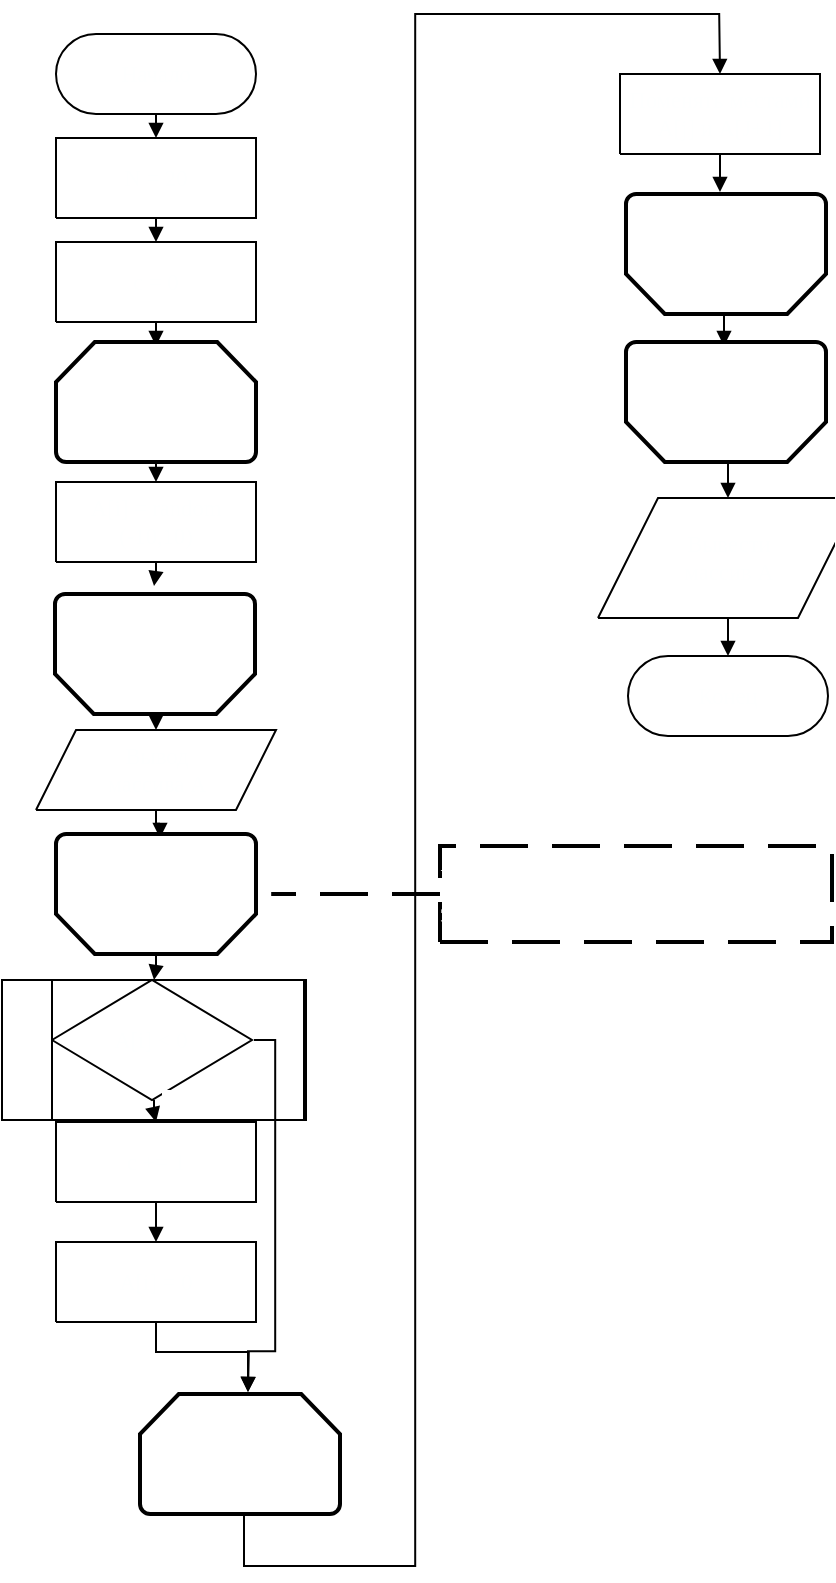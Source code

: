 <mxfile version="22.1.11" type="device">
  <diagram name="Страница-1" id="Page-1">
    <mxGraphModel dx="1050" dy="629" grid="1" gridSize="10" guides="1" tooltips="1" connect="1" arrows="1" fold="1" page="1" pageScale="1" pageWidth="827" pageHeight="1169" math="0" shadow="0">
      <root>
        <mxCell id="0" />
        <mxCell id="1" parent="0" />
        <UserObject label="&lt;div style=&quot;font-size: 1px&quot;&gt;&lt;font style=&quot;font-size:11.29px;font-family:Calibri;color:#feffff;direction:ltr;letter-spacing:0px;line-height:120%;opacity:1&quot;&gt;Начало&lt;br/&gt;&lt;/font&gt;&lt;/div&gt;" tags="Блок-схема" id="2">
          <mxCell style="verticalAlign=middle;align=center;overflow=width;vsdxID=1;shape=stencil(tVLLDsIgEPwajiQIMfFe638Qu22JCM2Ctv69kK0Rm9qDibeZndkXC1NV6PUATIoQ0V9gNE3smToyKY3rAU1MiKmaqar1CB36m2uIDzo7M7r6e64wUZ4UOUWKB9GdIH4irzWu8B42vRrPScNFXZzN+5mvl3qJXE8mcPRRR+Pdh2Y1dsBTE95a3c0TkBRGgKEIb6wg1/r+ssCXd/vLCgm8z9caa+n6pb48dwrRV1H1Ew==);spacingTop=-1;spacingBottom=-1;spacingLeft=-1;spacingRight=-1;points=[[0.5,1,0],[0.5,0,0],[0,0.5,0],[1,0.5,0]];labelBackgroundColor=none;rounded=0;html=1;whiteSpace=wrap;" parent="1" vertex="1">
            <mxGeometry x="138" y="40" width="100" height="40" as="geometry" />
          </mxCell>
        </UserObject>
        <UserObject label="&lt;div style=&quot;font-size: 1px&quot;&gt;&lt;font style=&quot;font-size:11.29px;font-family:Calibri;color:#feffff;direction:ltr;letter-spacing:0px;line-height:120%;opacity:1&quot;&gt;N = 20&lt;br/&gt;&lt;/font&gt;&lt;/div&gt;" tags="Блок-схема" id="3">
          <mxCell style="verticalAlign=middle;align=center;overflow=width;vsdxID=2;shape=stencil(nZBLDoAgDERP0z3SIyjew0SURgSD+Lu9kMZoXLhwN9O+tukAlrNpJg1SzDH4QW/URgNYgZTkjA4UkwJUgGXng+6DX1zLfmoymdXo17xh5zmRJ6Q42BWCfc2oJfdAr+Yv+AP9Cb7OJ3H/2JG1HNGz/84klThPVCc=);spacingTop=-1;spacingBottom=-1;spacingLeft=-1;spacingRight=-1;points=[[0,0.5,0],[1,0.5,0],[0.5,1,0],[0.5,0,0]];labelBackgroundColor=none;rounded=0;html=1;whiteSpace=wrap;" parent="1" vertex="1">
            <mxGeometry x="138" y="92" width="100" height="40" as="geometry" />
          </mxCell>
        </UserObject>
        <UserObject label="&lt;div style=&quot;font-size: 1px&quot;&gt;&lt;font style=&quot;font-size:11.29px;font-family:Calibri;color:#feffff;direction:ltr;letter-spacing:0px;line-height:120%;opacity:1&quot;&gt;c = 0&lt;br/&gt;&lt;/font&gt;&lt;/div&gt;" tags="Блок-схема" id="4">
          <mxCell style="verticalAlign=middle;align=center;overflow=width;vsdxID=3;shape=stencil(nZBLDoAgDERP0z3SIyjew0SURgSD+Lu9kMZoXLhwN9O+tukAlrNpJg1SzDH4QW/URgNYgZTkjA4UkwJUgGXng+6DX1zLfmoymdXo17xh5zmRJ6Q42BWCfc2oJfdAr+Yv+AP9Cb7OJ3H/2JG1HNGz/84klThPVCc=);spacingTop=-1;spacingBottom=-1;spacingLeft=-1;spacingRight=-1;points=[[0,0.5,0],[1,0.5,0],[0.5,1,0],[0.5,0,0]];labelBackgroundColor=none;rounded=0;html=1;whiteSpace=wrap;" parent="1" vertex="1">
            <mxGeometry x="138" y="144" width="100" height="40" as="geometry" />
          </mxCell>
        </UserObject>
        <UserObject label="&lt;div style=&quot;font-size: 1px&quot;&gt;&lt;font style=&quot;font-size:11.29px;font-family:Calibri;color:#feffff;direction:ltr;letter-spacing:0px;line-height:120%;opacity:1&quot;&gt;A[i] = random&lt;br/&gt;(-10,10)&lt;br/&gt;&lt;/font&gt;&lt;/div&gt;" tags="Блок-схема" id="10">
          <mxCell style="verticalAlign=middle;align=center;overflow=width;vsdxID=9;shape=stencil(nZBLDoAgDERP0z3SIyjew0SURgSD+Lu9kMZoXLhwN9O+tukAlrNpJg1SzDH4QW/URgNYgZTkjA4UkwJUgGXng+6DX1zLfmoymdXo17xh5zmRJ6Q42BWCfc2oJfdAr+Yv+AP9Cb7OJ3H/2JG1HNGz/84klThPVCc=);spacingTop=-1;spacingBottom=-1;spacingLeft=-1;spacingRight=-1;points=[[0,0.5,0],[1,0.5,0],[0.5,1,0],[0.5,0,0]];labelBackgroundColor=none;rounded=0;html=1;whiteSpace=wrap;" parent="1" vertex="1">
            <mxGeometry x="138" y="264" width="100" height="40" as="geometry" />
          </mxCell>
        </UserObject>
        <UserObject label="" tags="Блок-схема" id="17">
          <mxCell style="vsdxID=27;shape=stencil(UzV2Ls5ILEhVNTIoLinKz04tz0wpyVA1dlE1MsrMy0gtyiwBslSNXVWNndPyi1LTi/JL81Ig/IJEkEoQKze/DGRCBUSfrqEBSI+RQSWEb2gA4btBFOdk5iEptiRBrSGawfiUEq2SgGuBDIQ/0zJzciDBhCyPHi5AIUiYGrsCAA==);spacingTop=-1;spacingBottom=-1;spacingLeft=-1;spacingRight=-1;points=[[0,0.5,0],[1,0.5,0],[0.5,1,0],[0.5,0,0]];labelBackgroundColor=none;rounded=0;html=1;whiteSpace=wrap;" parent="1" vertex="1">
            <mxGeometry x="138" y="388" width="100" height="40" as="geometry" />
          </mxCell>
        </UserObject>
        <mxCell id="18" value="&lt;div style=&quot;font-size: 1px&quot;&gt;&lt;p style=&quot;text-align:center;margin-left:0;margin-right:0;margin-top:0px;margin-bottom:0px;text-indent:0;vertical-align:middle;direction:ltr;&quot;&gt;&lt;font style=&quot;font-size:11.29px;font-family:Calibri;color:#feffff;direction:ltr;letter-spacing:0px;line-height:120%;opacity:1&quot;&gt;Вывод массива &lt;/font&gt;&lt;font style=&quot;font-size:11.29px;font-family:Themed;color:#feffff;direction:ltr;letter-spacing:0px;line-height:120%;opacity:1&quot;&gt;A&lt;br/&gt;&lt;/font&gt;&lt;/p&gt;&lt;/div&gt;" style="text;vsdxID=27;spacingTop=-1;spacingBottom=-1;spacingLeft=-1;spacingRight=-1;points=[[0,0.5,0],[1,0.5,0],[0.5,1,0],[0.5,0,0]];labelBackgroundColor=none;rounded=0;html=1;whiteSpace=wrap;verticalAlign=middle;align=center;overflow=width;;html=1;" parent="17" vertex="1">
          <mxGeometry x="16.67" width="66.67" height="40" as="geometry" />
        </mxCell>
        <UserObject label="" tags="Фон" id="24">
          <mxCell style="vsdxID=33;spacingTop=-1;spacingBottom=-1;spacingLeft=-1;spacingRight=-1;points=[];labelBackgroundColor=none;rounded=0;html=1;whiteSpace=wrap;" parent="1" vertex="1">
            <mxGeometry x="111" y="513" width="152" height="70" as="geometry" />
          </mxCell>
        </UserObject>
        <mxCell id="25" style="vsdxID=34;spacingTop=-1;spacingBottom=-1;spacingLeft=-1;spacingRight=-1;points=[];labelBackgroundColor=none;rounded=0;html=1;whiteSpace=wrap;" parent="24" vertex="1">
          <mxGeometry x="25" width="126" height="70" as="geometry" />
        </mxCell>
        <mxCell id="26" style="vsdxID=35;shape=stencil(UzV2Ls5ILEhVNTIoLinKz04tz0wpyVA1dlE1MsrMy0gtyiwBslSNXVWNndPyi1LTi/JL81Ig/IJEkEoQKze/DGRCBUSfAUiHkUElhGcK4bpBVOZk5iGpNEVVikeloQHZpsK0YlWLz1QgA+HFtMycHEgIIcujBwlQCBKcxq4A);spacingTop=-1;spacingBottom=-1;spacingLeft=-1;spacingRight=-1;points=[];labelBackgroundColor=none;rounded=0;html=1;whiteSpace=wrap;" parent="25" vertex="1">
          <mxGeometry width="100" height="60" as="geometry" />
        </mxCell>
        <mxCell id="27" value="&lt;div style=&quot;font-size: 1px&quot;&gt;&lt;font style=&quot;font-size:11.29px;font-family:Calibri;color:#feffff;direction:ltr;letter-spacing:0px;line-height:120%;opacity:1&quot;&gt;A[i] &amp;lt; 0&lt;br/&gt;&lt;/font&gt;&lt;/div&gt;" style="text;vsdxID=35;spacingTop=-1;spacingBottom=-1;spacingLeft=-1;spacingRight=-1;points=[];labelBackgroundColor=none;rounded=0;html=1;whiteSpace=wrap;verticalAlign=middle;align=center;overflow=width;;html=1;" parent="26" vertex="1">
          <mxGeometry x="8.33" y="7.5" width="83.33" height="45" as="geometry" />
        </mxCell>
        <mxCell id="28" value="&lt;div style=&quot;font-size: 1px&quot;&gt;&lt;font style=&quot;font-size: 11.29px; font-family: Calibri; direction: ltr; letter-spacing: 0px; line-height: 120%; opacity: 1;&quot;&gt;&lt;font color=&quot;#ffffff&quot;&gt;Да&lt;/font&gt;&lt;br&gt;&lt;/font&gt;&lt;/div&gt;" style="verticalAlign=middle;align=center;overflow=width;vsdxID=36;shape=stencil(nZBLDoAgDERP0z3SIyjew0SURgSD+Lu9kMZoXLhwN9O+tukAlrNpJg1SzDH4QW/URgNYgZTkjA4UkwJUgGXng+6DX1zLfmoymdXo17xh5zmRJ6Q42BWCfc2oJfdAr+Yv+AP9Cb7OJ3H/2JG1HNGz/84klThPVCc=);spacingTop=-1;spacingBottom=-1;spacingLeft=-1;spacingRight=-1;points=[];labelBackgroundColor=none;rounded=0;html=1;whiteSpace=wrap;strokeColor=none;" parent="24" vertex="1">
          <mxGeometry x="80" y="55" width="31" height="10" as="geometry" />
        </mxCell>
        <mxCell id="29" value="&lt;div style=&quot;font-size: 1px&quot;&gt;&lt;font style=&quot;font-size: 11.29px; font-family: Calibri; direction: ltr; letter-spacing: 0px; line-height: 120%; opacity: 1;&quot;&gt;&lt;font color=&quot;#ffffff&quot;&gt;Нет&lt;/font&gt;&lt;br&gt;&lt;/font&gt;&lt;/div&gt;" style="verticalAlign=middle;align=center;overflow=width;vsdxID=37;shape=stencil(nZBLDoAgDERP0z3SIyjew0SURgSD+Lu9kMZoXLhwN9O+tukAlrNpJg1SzDH4QW/URgNYgZTkjA4UkwJUgGXng+6DX1zLfmoymdXo17xh5zmRJ6Q42BWCfc2oJfdAr+Yv+AP9Cb7OJ3H/2JG1HNGz/84klThPVCc=);spacingTop=-1;spacingBottom=-1;spacingLeft=-1;spacingRight=-1;points=[];labelBackgroundColor=none;rounded=0;html=1;whiteSpace=wrap;strokeColor=none;" parent="24" vertex="1">
          <mxGeometry x="112" y="10" width="31" height="10" as="geometry" />
        </mxCell>
        <UserObject label="&lt;div style=&quot;font-size: 1px&quot;&gt;&lt;font style=&quot;font-size:11.29px;font-family:Calibri;color:#feffff;direction:ltr;letter-spacing:0px;line-height:120%;opacity:1&quot;&gt;A[i] = 0&lt;br/&gt;&lt;/font&gt;&lt;/div&gt;" tags="Блок-схема" id="30">
          <mxCell style="verticalAlign=middle;align=center;overflow=width;vsdxID=38;shape=stencil(nZBLDoAgDERP0z3SIyjew0SURgSD+Lu9kMZoXLhwN9O+tukAlrNpJg1SzDH4QW/URgNYgZTkjA4UkwJUgGXng+6DX1zLfmoymdXo17xh5zmRJ6Q42BWCfc2oJfdAr+Yv+AP9Cb7OJ3H/2JG1HNGz/84klThPVCc=);spacingTop=-1;spacingBottom=-1;spacingLeft=-1;spacingRight=-1;points=[[0,0.5,0],[1,0.5,0],[0.5,1,0],[0.5,0,0]];labelBackgroundColor=none;rounded=0;html=1;whiteSpace=wrap;" parent="1" vertex="1">
            <mxGeometry x="138" y="644" width="100" height="40" as="geometry" />
          </mxCell>
        </UserObject>
        <UserObject label="&lt;div style=&quot;font-size: 1px&quot;&gt;&lt;font style=&quot;font-size:11.29px;font-family:Calibri;color:#feffff;direction:ltr;letter-spacing:0px;line-height:120%;opacity:1&quot;&gt;c += 1&lt;br/&gt;&lt;/font&gt;&lt;/div&gt;" tags="Блок-схема" id="31">
          <mxCell style="verticalAlign=middle;align=center;overflow=width;vsdxID=39;shape=stencil(nZBLDoAgDERP0z3SIyjew0SURgSD+Lu9kMZoXLhwN9O+tukAlrNpJg1SzDH4QW/URgNYgZTkjA4UkwJUgGXng+6DX1zLfmoymdXo17xh5zmRJ6Q42BWCfc2oJfdAr+Yv+AP9Cb7OJ3H/2JG1HNGz/84klThPVCc=);spacingTop=-1;spacingBottom=-1;spacingLeft=-1;spacingRight=-1;points=[[0,0.5,0],[1,0.5,0],[0.5,1,0],[0.5,0,0]];labelBackgroundColor=none;rounded=0;html=1;whiteSpace=wrap;" parent="1" vertex="1">
            <mxGeometry x="138" y="584" width="100" height="40" as="geometry" />
          </mxCell>
        </UserObject>
        <UserObject label="&lt;div style=&quot;font-size: 1px&quot;&gt;&lt;p style=&quot;text-align:center;margin-left:0;margin-right:0;margin-top:0px;margin-bottom:0px;text-indent:0;vertical-align:middle;direction:ltr;&quot;&gt;&lt;font style=&quot;font-size:11.29px;font-family:Calibri;color:#feffff;direction:ltr;letter-spacing:0px;line-height:120%;opacity:1&quot;&gt;Поменять местами&lt;br/&gt;&lt;/font&gt;&lt;font style=&quot;font-size:11.29px;font-family:Themed;color:#feffff;direction:ltr;letter-spacing:0px;line-height:120%;opacity:1&quot;&gt;A[j] &lt;/font&gt;&lt;font style=&quot;font-size:11.29px;font-family:Themed;color:#feffff;direction:ltr;letter-spacing:0px;line-height:120%;opacity:1&quot;&gt;и &lt;/font&gt;&lt;font style=&quot;font-size:11.29px;font-family:Themed;color:#feffff;direction:ltr;letter-spacing:0px;line-height:120%;opacity:1&quot;&gt;A[J+1]&lt;br/&gt;&lt;/font&gt;&lt;/p&gt;&lt;/div&gt;" tags="Блок-схема" id="37">
          <mxCell style="verticalAlign=middle;align=center;overflow=width;vsdxID=62;shape=stencil(nZBLDoAgDERP0z3SIyjew0SURgSD+Lu9kMZoXLhwN9O+tukAlrNpJg1SzDH4QW/URgNYgZTkjA4UkwJUgGXng+6DX1zLfmoymdXo17xh5zmRJ6Q42BWCfc2oJfdAr+Yv+AP9Cb7OJ3H/2JG1HNGz/84klThPVCc=);spacingTop=-1;spacingBottom=-1;spacingLeft=-1;spacingRight=-1;points=[[0,0.5,0],[1,0.5,0],[0.5,1,0],[0.5,0,0]];labelBackgroundColor=none;rounded=0;html=1;whiteSpace=wrap;" parent="1" vertex="1">
            <mxGeometry x="420" y="60" width="100" height="40" as="geometry" />
          </mxCell>
        </UserObject>
        <UserObject label="" tags="Блок-схема" id="48">
          <mxCell style="vsdxID=81;shape=stencil(UzV2Ls5ILEhVNTIoLinKz04tz0wpyVA1dlE1MsrMy0gtyiwBslSNXVWNndPyi1LTi/JL81Ig/IJEkEoQKze/DGRCBUSfrqEpSI+RQSWEb2hgAOa7QRTnZOYhKbYgQa0hmsH4lBKtkoBrgQyEP9Myc3IgwYQsjx4uQCFImBq7AgA=);spacingTop=-1;spacingBottom=-1;spacingLeft=-1;spacingRight=-1;points=[[0,0.5,0],[1,0.5,0],[0.5,1,0],[0.5,0,0]];labelBackgroundColor=none;rounded=0;html=1;whiteSpace=wrap;" parent="1" vertex="1">
            <mxGeometry x="424" y="272" width="100" height="60" as="geometry" />
          </mxCell>
        </UserObject>
        <mxCell id="49" value="&lt;div style=&quot;font-size: 1px&quot;&gt;&lt;p style=&quot;text-align:center;margin-left:0;margin-right:0;margin-top:0px;margin-bottom:0px;text-indent:0;vertical-align:middle;direction:ltr;&quot;&gt;&lt;font style=&quot;font-size:11.29px;font-family:Calibri;color:#feffff;direction:ltr;letter-spacing:0px;line-height:120%;opacity:1&quot;&gt;Вывести массив &lt;/font&gt;&lt;font style=&quot;font-size:11.29px;font-family:Themed;color:#feffff;direction:ltr;letter-spacing:0px;line-height:120%;opacity:1&quot;&gt;A&lt;br/&gt;&lt;/font&gt;&lt;/p&gt;&lt;/div&gt;" style="text;vsdxID=81;spacingTop=-1;spacingBottom=-1;spacingLeft=-1;spacingRight=-1;points=[[0,0.5,0],[1,0.5,0],[0.5,1,0],[0.5,0,0]];labelBackgroundColor=none;rounded=0;html=1;whiteSpace=wrap;verticalAlign=middle;align=center;overflow=width;;html=1;" parent="48" vertex="1">
          <mxGeometry x="16.67" width="66.67" height="60" as="geometry" />
        </mxCell>
        <UserObject label="&lt;div style=&quot;font-size: 1px&quot;&gt;&lt;font style=&quot;font-size:11.29px;font-family:Calibri;color:#feffff;direction:ltr;letter-spacing:0px;line-height:120%;opacity:1&quot;&gt;Конец&lt;br/&gt;&lt;/font&gt;&lt;/div&gt;" tags="Блок-схема" id="50">
          <mxCell style="verticalAlign=middle;align=center;overflow=width;vsdxID=83;shape=stencil(tVLLDsIgEPwajiQIMfFe638Qu22JCM2Ctv69kK0Rm9qDibeZndkXC1NV6PUATIoQ0V9gNE3smToyKY3rAU1MiKmaqar1CB36m2uIDzo7M7r6e64wUZ4UOUWKB9GdIH4irzWu8B42vRrPScNFXZzN+5mvl3qJXE8mcPRRR+Pdh2Y1dsBTE95a3c0TkBRGgKEIb6wg1/r+ssCXd/vLCgm8z9caa+n6pb48dwrRV1H1Ew==);spacingTop=-1;spacingBottom=-1;spacingLeft=-1;spacingRight=-1;points=[[0.5,1,0],[0.5,0,0],[0,0.5,0],[1,0.5,0]];labelBackgroundColor=none;rounded=0;html=1;whiteSpace=wrap;" parent="1" vertex="1">
            <mxGeometry x="424" y="351" width="100" height="40" as="geometry" />
          </mxCell>
        </UserObject>
        <UserObject label="&lt;div style=&quot;font-size: 1px&quot;&gt;&lt;font style=&quot;font-size: 14.11px; font-family: Calibri; direction: ltr; letter-spacing: 0px; line-height: 120%; opacity: 1;&quot;&gt;&lt;font color=&quot;#ffffff&quot;&gt;Удаление отрицательных элементов&lt;/font&gt;&lt;br&gt;&lt;/font&gt;&lt;/div&gt;" tags="Выноска" id="51">
          <mxCell style="verticalAlign=middle;align=left;overflow=width;vsdxID=85;shape=stencil(nZHdDsIgDIWfppeaStUXmPM9loxJI8LCcOrbC2n844KY3Z1Dv3KgBWom040aFE4x+LO+cR8N0AGUYmd04JgUUAvUDD7oU/BX14sfu0xmdfFzvuEufZg7FD7EbVD8UVDL7gt9FRfBFXQhWMQn8fnjwNbKiN71/wawq8SvtrTGfQX/eUIRn0S5knQk66T2CQ==);dashed=1;dashPattern=12.00 6.00;strokeWidth=2;points=[];labelBackgroundColor=none;rounded=0;html=1;whiteSpace=wrap;" parent="1" vertex="1">
            <mxGeometry x="330" y="446" width="196" height="48" as="geometry" />
          </mxCell>
        </UserObject>
        <UserObject label="" tags="Соединительная_линия" id="52">
          <mxCell style="vsdxID=15;edgeStyle=none;startArrow=none;endArrow=block;startSize=5;endSize=5;spacingTop=0;spacingBottom=0;spacingLeft=0;spacingRight=0;verticalAlign=middle;html=1;labelBackgroundColor=#ffffff;rounded=0;exitX=0.5;exitY=1;exitDx=0;exitDy=0;exitPerimeter=0;entryX=0.5;entryY=0;entryDx=0;entryDy=0;entryPerimeter=0;" parent="1" source="2" target="3" edge="1">
            <mxGeometry relative="1" as="geometry">
              <mxPoint x="10" as="offset" />
              <Array as="points" />
            </mxGeometry>
          </mxCell>
        </UserObject>
        <UserObject label="" tags="Соединительная_линия" id="53">
          <mxCell style="vsdxID=84;edgeStyle=none;startArrow=none;endArrow=block;startSize=5;endSize=5;spacingTop=0;spacingBottom=0;spacingLeft=0;spacingRight=0;verticalAlign=middle;html=1;labelBackgroundColor=#ffffff;rounded=0;exitX=0.5;exitY=1;exitDx=0;exitDy=0;exitPerimeter=0;entryX=0.5;entryY=0;entryDx=0;entryDy=0;entryPerimeter=0;" parent="1" source="48" target="50" edge="1">
            <mxGeometry relative="1" as="geometry">
              <mxPoint x="10" y="-1" as="offset" />
              <Array as="points" />
            </mxGeometry>
          </mxCell>
        </UserObject>
        <UserObject label="" tags="Соединительная_линия" id="54">
          <mxCell style="vsdxID=82;edgeStyle=none;startArrow=none;endArrow=block;startSize=5;endSize=5;spacingTop=0;spacingBottom=0;spacingLeft=0;spacingRight=0;verticalAlign=middle;html=1;labelBackgroundColor=#ffffff;rounded=0;exitX=0.509;exitY=1;exitDx=0;exitDy=0;exitPerimeter=0;entryX=0.5;entryY=0;entryDx=0;entryDy=0;entryPerimeter=0;" parent="1" target="48" edge="1">
            <mxGeometry relative="1" as="geometry">
              <mxPoint x="10" y="-1" as="offset" />
              <Array as="points" />
              <mxPoint x="474" y="252" as="sourcePoint" />
            </mxGeometry>
          </mxCell>
        </UserObject>
        <UserObject label="" tags="Соединительная_линия" id="55">
          <mxCell style="vsdxID=80;edgeStyle=none;startArrow=none;endArrow=block;startSize=5;endSize=5;spacingTop=0;spacingBottom=0;spacingLeft=0;spacingRight=0;verticalAlign=middle;html=1;labelBackgroundColor=#ffffff;rounded=0;exitX=0.509;exitY=1.018;exitDx=0;exitDy=0;exitPerimeter=0;entryX=0.491;entryY=0;entryDx=0;entryDy=0;entryPerimeter=0;" parent="1" edge="1">
            <mxGeometry relative="1" as="geometry">
              <mxPoint x="10" y="-1" as="offset" />
              <Array as="points" />
              <mxPoint x="472" y="176" as="sourcePoint" />
              <mxPoint x="472" y="196" as="targetPoint" />
            </mxGeometry>
          </mxCell>
        </UserObject>
        <UserObject label="" tags="Соединительная_линия" id="56">
          <mxCell style="vsdxID=74;edgeStyle=none;startArrow=none;endArrow=block;startSize=5;endSize=5;spacingTop=0;spacingBottom=0;spacingLeft=0;spacingRight=0;verticalAlign=middle;html=1;labelBackgroundColor=#ffffff;rounded=0;exitX=0.5;exitY=1;exitDx=0;exitDy=0;exitPerimeter=0;entryX=0.491;entryY=0;entryDx=0;entryDy=0;entryPerimeter=0;" parent="1" source="37" edge="1">
            <mxGeometry relative="1" as="geometry">
              <mxPoint x="-10" y="-1" as="offset" />
              <Array as="points" />
              <mxPoint x="470" y="119" as="targetPoint" />
            </mxGeometry>
          </mxCell>
        </UserObject>
        <UserObject label="" tags="Соединительная_линия" id="57">
          <mxCell style="vsdxID=63;edgeStyle=none;startArrow=none;endArrow=block;startSize=5;endSize=5;spacingTop=0;spacingBottom=0;spacingLeft=0;spacingRight=0;verticalAlign=middle;html=1;labelBackgroundColor=#ffffff;rounded=0;exitX=0.505;exitY=1.018;exitDx=0;exitDy=0;exitPerimeter=0;entryX=0.5;entryY=0;entryDx=0;entryDy=0;entryPerimeter=0;" parent="1" target="37" edge="1">
            <mxGeometry relative="1" as="geometry">
              <mxPoint as="offset" />
              <Array as="points">
                <mxPoint x="232" y="806" />
                <mxPoint x="280" y="806" />
                <mxPoint x="317.6" y="806" />
                <mxPoint x="317.6" y="30" />
                <mxPoint x="469.6" y="30" />
              </Array>
              <mxPoint x="232" y="776" as="sourcePoint" />
            </mxGeometry>
          </mxCell>
        </UserObject>
        <UserObject label="" tags="Соединительная_линия" id="58">
          <mxCell style="vsdxID=61;edgeStyle=none;startArrow=none;endArrow=block;startSize=5;endSize=5;spacingTop=0;spacingBottom=0;spacingLeft=0;spacingRight=0;verticalAlign=middle;html=1;labelBackgroundColor=#ffffff;rounded=0;exitX=0.505;exitY=1.018;exitDx=0;exitDy=0;exitPerimeter=0;entryX=0.51;entryY=0;entryDx=0;entryDy=0;entryPerimeter=0;" parent="1" target="26" edge="1">
            <mxGeometry relative="1" as="geometry">
              <mxPoint x="-10" as="offset" />
              <Array as="points">
                <mxPoint x="188" y="505.9" />
                <mxPoint x="187.4" y="505.9" />
              </Array>
              <mxPoint x="188" y="499" as="sourcePoint" />
            </mxGeometry>
          </mxCell>
        </UserObject>
        <UserObject label="" tags="Соединительная_линия" id="59">
          <mxCell style="vsdxID=60;edgeStyle=none;startArrow=none;endArrow=block;startSize=5;endSize=5;spacingTop=0;spacingBottom=0;spacingLeft=0;spacingRight=0;verticalAlign=middle;html=1;labelBackgroundColor=#ffffff;rounded=0;exitX=0.5;exitY=1;exitDx=0;exitDy=0;exitPerimeter=0;entryX=0.523;entryY=0;entryDx=0;entryDy=0;entryPerimeter=0;" parent="1" source="17" edge="1">
            <mxGeometry relative="1" as="geometry">
              <mxPoint x="9" as="offset" />
              <Array as="points">
                <mxPoint x="188" y="434.9" />
                <mxPoint x="190" y="434.9" />
              </Array>
              <mxPoint x="190" y="442" as="targetPoint" />
            </mxGeometry>
          </mxCell>
        </UserObject>
        <UserObject label="" tags="Соединительная_линия" id="60">
          <mxCell style="vsdxID=59;edgeStyle=none;startArrow=none;endArrow=block;startSize=5;endSize=5;spacingTop=0;spacingBottom=0;spacingLeft=0;spacingRight=0;verticalAlign=middle;html=1;labelBackgroundColor=#ffffff;rounded=0;exitX=0.509;exitY=1.018;exitDx=0;exitDy=0;exitPerimeter=0;entryX=0.5;entryY=0;entryDx=0;entryDy=0;entryPerimeter=0;" parent="1" target="17" edge="1">
            <mxGeometry relative="1" as="geometry">
              <mxPoint x="-10" y="-1" as="offset" />
              <Array as="points">
                <mxPoint x="189" y="379.9" />
                <mxPoint x="188" y="379.9" />
              </Array>
              <mxPoint x="189" y="373" as="sourcePoint" />
            </mxGeometry>
          </mxCell>
        </UserObject>
        <UserObject label="" tags="Соединительная_линия" id="61">
          <mxCell style="vsdxID=58;edgeStyle=none;startArrow=none;endArrow=block;startSize=5;endSize=5;spacingTop=0;spacingBottom=0;spacingLeft=0;spacingRight=0;verticalAlign=middle;html=1;labelBackgroundColor=#ffffff;rounded=0;exitX=1.01;exitY=0.5;exitDx=0;exitDy=0;exitPerimeter=0;entryX=0.523;entryY=0;entryDx=0;entryDy=0;entryPerimeter=0;" parent="1" source="26" edge="1">
            <mxGeometry relative="1" as="geometry">
              <mxPoint x="-9" y="-1" as="offset" />
              <Array as="points">
                <mxPoint x="247.6" y="543" />
                <mxPoint x="247.6" y="698.6" />
                <mxPoint x="234" y="698.6" />
              </Array>
              <mxPoint x="234" y="719" as="targetPoint" />
            </mxGeometry>
          </mxCell>
        </UserObject>
        <UserObject label="" tags="Соединительная_линия" id="62">
          <mxCell style="vsdxID=57;edgeStyle=none;startArrow=none;endArrow=block;startSize=5;endSize=5;spacingTop=0;spacingBottom=0;spacingLeft=0;spacingRight=0;verticalAlign=middle;html=1;labelBackgroundColor=#ffffff;rounded=0;exitX=0.5;exitY=1;exitDx=0;exitDy=0;exitPerimeter=0;entryX=0.523;entryY=0;entryDx=0;entryDy=0;entryPerimeter=0;" parent="1" source="30" edge="1">
            <mxGeometry relative="1" as="geometry">
              <mxPoint x="-1" as="offset" />
              <Array as="points">
                <mxPoint x="188" y="699" />
                <mxPoint x="234.4" y="699" />
              </Array>
              <mxPoint x="234" y="719" as="targetPoint" />
            </mxGeometry>
          </mxCell>
        </UserObject>
        <UserObject label="" tags="Соединительная_линия" id="63">
          <mxCell style="vsdxID=41;edgeStyle=none;startArrow=none;endArrow=block;startSize=5;endSize=5;spacingTop=0;spacingBottom=0;spacingLeft=0;spacingRight=0;verticalAlign=middle;html=1;labelBackgroundColor=#ffffff;rounded=0;exitX=0.5;exitY=1;exitDx=0;exitDy=0;exitPerimeter=0;entryX=0.5;entryY=0;entryDx=0;entryDy=0;entryPerimeter=0;" parent="1" source="31" target="30" edge="1">
            <mxGeometry relative="1" as="geometry">
              <mxPoint x="10" as="offset" />
              <Array as="points" />
            </mxGeometry>
          </mxCell>
        </UserObject>
        <UserObject label="" tags="Соединительная_линия" id="64">
          <mxCell style="vsdxID=40;edgeStyle=none;startArrow=none;endArrow=block;startSize=5;endSize=5;spacingTop=0;spacingBottom=0;spacingLeft=0;spacingRight=0;verticalAlign=middle;html=1;labelBackgroundColor=#ffffff;rounded=0;exitX=0.51;exitY=1;exitDx=0;exitDy=0;exitPerimeter=0;entryX=0.5;entryY=0;entryDx=0;entryDy=0;entryPerimeter=0;" parent="1" source="26" target="31" edge="1">
            <mxGeometry relative="1" as="geometry">
              <mxPoint x="9" as="offset" />
              <Array as="points">
                <mxPoint x="187" y="579.65" />
                <mxPoint x="187.6" y="579.65" />
              </Array>
            </mxGeometry>
          </mxCell>
        </UserObject>
        <UserObject label="" tags="Соединительная_линия" id="65">
          <mxCell style="vsdxID=26;edgeStyle=none;startArrow=none;endArrow=block;startSize=5;endSize=5;spacingTop=0;spacingBottom=0;spacingLeft=0;spacingRight=0;verticalAlign=middle;html=1;labelBackgroundColor=#ffffff;rounded=0;exitX=0.5;exitY=1;exitDx=0;exitDy=0;exitPerimeter=0;entryX=0.491;entryY=0;entryDx=0;entryDy=0;entryPerimeter=0;" parent="1" source="10" edge="1">
            <mxGeometry relative="1" as="geometry">
              <mxPoint x="-10" as="offset" />
              <Array as="points">
                <mxPoint x="188" y="308.5" />
                <mxPoint x="187.8" y="308.5" />
              </Array>
              <mxPoint x="187" y="316" as="targetPoint" />
            </mxGeometry>
          </mxCell>
        </UserObject>
        <UserObject label="" tags="Соединительная_линия" id="66">
          <mxCell style="vsdxID=16;edgeStyle=none;startArrow=none;endArrow=block;startSize=5;endSize=5;spacingTop=0;spacingBottom=0;spacingLeft=0;spacingRight=0;verticalAlign=middle;html=1;labelBackgroundColor=#ffffff;rounded=0;exitX=0.5;exitY=1;exitDx=0;exitDy=0;exitPerimeter=0;entryX=0.5;entryY=0;entryDx=0;entryDy=0;entryPerimeter=0;" parent="1" source="3" target="4" edge="1">
            <mxGeometry relative="1" as="geometry">
              <mxPoint x="10" as="offset" />
              <Array as="points" />
            </mxGeometry>
          </mxCell>
        </UserObject>
        <UserObject label="" tags="Соединительная_линия" id="67">
          <mxCell style="vsdxID=17;edgeStyle=none;startArrow=none;endArrow=block;startSize=5;endSize=5;spacingTop=0;spacingBottom=0;spacingLeft=0;spacingRight=0;verticalAlign=middle;html=1;labelBackgroundColor=#ffffff;rounded=0;exitX=0.5;exitY=1;exitDx=0;exitDy=0;exitPerimeter=0;entryX=0.505;entryY=0;entryDx=0;entryDy=0;entryPerimeter=0;" parent="1" source="4" edge="1">
            <mxGeometry relative="1" as="geometry">
              <mxPoint x="10" as="offset" />
              <Array as="points" />
              <mxPoint x="188" y="196" as="targetPoint" />
            </mxGeometry>
          </mxCell>
        </UserObject>
        <UserObject label="" tags="Соединительная_линия" id="68">
          <mxCell style="vsdxID=18;edgeStyle=none;startArrow=none;endArrow=block;startSize=5;endSize=5;spacingTop=0;spacingBottom=0;spacingLeft=0;spacingRight=0;verticalAlign=middle;html=1;labelBackgroundColor=#ffffff;rounded=0;exitX=0.505;exitY=1;exitDx=0;exitDy=0;exitPerimeter=0;entryX=0.5;entryY=0;entryDx=0;entryDy=0;entryPerimeter=0;" parent="1" target="10" edge="1">
            <mxGeometry relative="1" as="geometry">
              <mxPoint x="-10" as="offset" />
              <Array as="points" />
              <mxPoint x="188" y="252" as="sourcePoint" />
            </mxGeometry>
          </mxCell>
        </UserObject>
        <mxCell id="A_DScOgKSJrLlE52JaAL-68" value="&lt;font style=&quot;letter-spacing: 0px; font-size: 11.29px; font-family: Calibri; color: rgb(255, 255, 255); direction: ltr; line-height: 13.548px; opacity: 1;&quot;&gt;Начало цикла&lt;/font&gt;&lt;font style=&quot;letter-spacing: 0px; font-size: 11.29px; font-family: Themed; color: rgb(255, 255, 255); direction: ltr; line-height: 13.548px; opacity: 1;&quot;&gt;&lt;br&gt;&lt;/font&gt;&lt;font style=&quot;letter-spacing: 0px; font-size: 11.29px; font-family: Themed; color: rgb(255, 255, 255); direction: ltr; line-height: 13.548px; opacity: 1;&quot;&gt;i&lt;/font&gt;&lt;font style=&quot;letter-spacing: 0px; font-size: 11.29px; font-family: Themed; color: rgb(255, 255, 255); direction: ltr; line-height: 13.548px; opacity: 1;&quot;&gt;&amp;nbsp;от 1 до&amp;nbsp;&lt;/font&gt;&lt;font style=&quot;letter-spacing: 0px; font-size: 11.29px; font-family: Themed; color: rgb(255, 255, 255); direction: ltr; line-height: 13.548px; opacity: 1;&quot;&gt;N&lt;/font&gt;" style="strokeWidth=2;html=1;shape=mxgraph.flowchart.loop_limit;whiteSpace=wrap;" vertex="1" parent="1">
          <mxGeometry x="138" y="194" width="100" height="60" as="geometry" />
        </mxCell>
        <mxCell id="A_DScOgKSJrLlE52JaAL-69" value="&lt;font style=&quot;letter-spacing: 0px; font-size: 11.29px; font-family: Calibri; color: rgb(255, 255, 255); direction: ltr; line-height: 13.548px; opacity: 1;&quot;&gt;Конец цикла&lt;/font&gt;&lt;font style=&quot;letter-spacing: 0px; font-size: 11.29px; font-family: Themed; color: rgb(255, 255, 255); direction: ltr; line-height: 13.548px; opacity: 1;&quot;&gt;&lt;br&gt;&lt;/font&gt;&lt;font style=&quot;letter-spacing: 0px; font-size: 11.29px; font-family: Themed; color: rgb(255, 255, 255); direction: ltr; line-height: 13.548px; opacity: 1;&quot;&gt;i&lt;/font&gt;" style="strokeWidth=2;html=1;shape=mxgraph.flowchart.loop_limit;whiteSpace=wrap;direction=west;" vertex="1" parent="1">
          <mxGeometry x="137.5" y="320" width="100" height="60" as="geometry" />
        </mxCell>
        <mxCell id="A_DScOgKSJrLlE52JaAL-70" value="&lt;font style=&quot;letter-spacing: 0px; font-size: 11.29px; font-family: Calibri; color: rgb(255, 255, 255); direction: ltr; line-height: 13.548px; opacity: 1;&quot;&gt;Начало цикла&lt;/font&gt;&lt;font style=&quot;letter-spacing: 0px; font-size: 11.29px; font-family: Themed; color: rgb(255, 255, 255); direction: ltr; line-height: 13.548px; opacity: 1;&quot;&gt;&lt;br&gt;i&lt;/font&gt;&lt;font style=&quot;letter-spacing: 0px; font-size: 11.29px; font-family: Themed; color: rgb(255, 255, 255); direction: ltr; line-height: 13.548px; opacity: 1;&quot;&gt;&amp;nbsp;от&amp;nbsp;&lt;/font&gt;&lt;font style=&quot;letter-spacing: 0px; font-size: 11.29px; font-family: Themed; color: rgb(255, 255, 255); direction: ltr; line-height: 13.548px; opacity: 1;&quot;&gt;N&lt;/font&gt;&lt;font style=&quot;letter-spacing: 0px; font-size: 11.29px; font-family: Themed; color: rgb(255, 255, 255); direction: ltr; line-height: 13.548px; opacity: 1;&quot;&gt;&amp;nbsp;до&amp;nbsp;&lt;/font&gt;&lt;font style=&quot;letter-spacing: 0px; font-size: 11.29px; font-family: Themed; color: rgb(255, 255, 255); direction: ltr; line-height: 13.548px; opacity: 1;&quot;&gt;1&lt;/font&gt;" style="strokeWidth=2;html=1;shape=mxgraph.flowchart.loop_limit;whiteSpace=wrap;direction=west;" vertex="1" parent="1">
          <mxGeometry x="138" y="440" width="100" height="60" as="geometry" />
        </mxCell>
        <mxCell id="A_DScOgKSJrLlE52JaAL-71" value="&lt;font style=&quot;letter-spacing: 0px; font-size: 11.29px; font-family: Calibri; color: rgb(255, 255, 255); direction: ltr; line-height: 13.548px; opacity: 1;&quot;&gt;Начало цикла&lt;/font&gt;&lt;font style=&quot;letter-spacing: 0px; font-size: 11.29px; font-family: Themed; color: rgb(255, 255, 255); direction: ltr; line-height: 13.548px; opacity: 1;&quot;&gt;&lt;br&gt;&lt;/font&gt;&lt;font style=&quot;letter-spacing: 0px; font-size: 11.29px; font-family: Themed; color: rgb(255, 255, 255); direction: ltr; line-height: 13.548px; opacity: 1;&quot;&gt;j&lt;/font&gt;&lt;font style=&quot;letter-spacing: 0px; font-size: 11.29px; font-family: Themed; color: rgb(255, 255, 255); direction: ltr; line-height: 13.548px; opacity: 1;&quot;&gt;&amp;nbsp;от&amp;nbsp;&lt;/font&gt;&lt;font style=&quot;letter-spacing: 0px; font-size: 11.29px; font-family: Themed; color: rgb(255, 255, 255); direction: ltr; line-height: 13.548px; opacity: 1;&quot;&gt;i&lt;/font&gt;&lt;font style=&quot;letter-spacing: 0px; font-size: 11.29px; font-family: Themed; color: rgb(255, 255, 255); direction: ltr; line-height: 13.548px; opacity: 1;&quot;&gt;&amp;nbsp;до&amp;nbsp;&lt;/font&gt;&lt;font style=&quot;letter-spacing: 0px; font-size: 11.29px; font-family: Themed; color: rgb(255, 255, 255); direction: ltr; line-height: 13.548px; opacity: 1;&quot;&gt;N-1&lt;/font&gt;" style="strokeWidth=2;html=1;shape=mxgraph.flowchart.loop_limit;whiteSpace=wrap;" vertex="1" parent="1">
          <mxGeometry x="180" y="720" width="100" height="60" as="geometry" />
        </mxCell>
        <mxCell id="A_DScOgKSJrLlE52JaAL-72" value="&lt;font style=&quot;letter-spacing: 0px; font-size: 11.29px; font-family: Calibri; color: rgb(255, 255, 255); direction: ltr; line-height: 13.548px; opacity: 1;&quot;&gt;Конец цикла&lt;/font&gt;&lt;font style=&quot;letter-spacing: 0px; font-size: 11.29px; font-family: Themed; color: rgb(255, 255, 255); direction: ltr; line-height: 13.548px; opacity: 1;&quot;&gt;&lt;br&gt;&lt;/font&gt;&lt;font style=&quot;letter-spacing: 0px; font-size: 11.29px; font-family: Themed; color: rgb(255, 255, 255); direction: ltr; line-height: 13.548px; opacity: 1;&quot;&gt;j&lt;/font&gt;" style="strokeWidth=2;html=1;shape=mxgraph.flowchart.loop_limit;whiteSpace=wrap;direction=west;" vertex="1" parent="1">
          <mxGeometry x="423" y="120" width="100" height="60" as="geometry" />
        </mxCell>
        <mxCell id="A_DScOgKSJrLlE52JaAL-73" value="&lt;font style=&quot;letter-spacing: 0px; font-size: 11.29px; font-family: Calibri; color: rgb(255, 255, 255); direction: ltr; line-height: 13.548px; opacity: 1;&quot;&gt;Конец цикла&lt;/font&gt;&lt;font style=&quot;letter-spacing: 0px; font-size: 11.29px; font-family: Themed; color: rgb(255, 255, 255); direction: ltr; line-height: 13.548px; opacity: 1;&quot;&gt;&lt;br&gt;&lt;/font&gt;&lt;font style=&quot;letter-spacing: 0px; font-size: 11.29px; font-family: Themed; color: rgb(255, 255, 255); direction: ltr; line-height: 13.548px; opacity: 1;&quot;&gt;i&lt;/font&gt;" style="strokeWidth=2;html=1;shape=mxgraph.flowchart.loop_limit;whiteSpace=wrap;direction=west;" vertex="1" parent="1">
          <mxGeometry x="423" y="194" width="100" height="60" as="geometry" />
        </mxCell>
      </root>
    </mxGraphModel>
  </diagram>
</mxfile>

